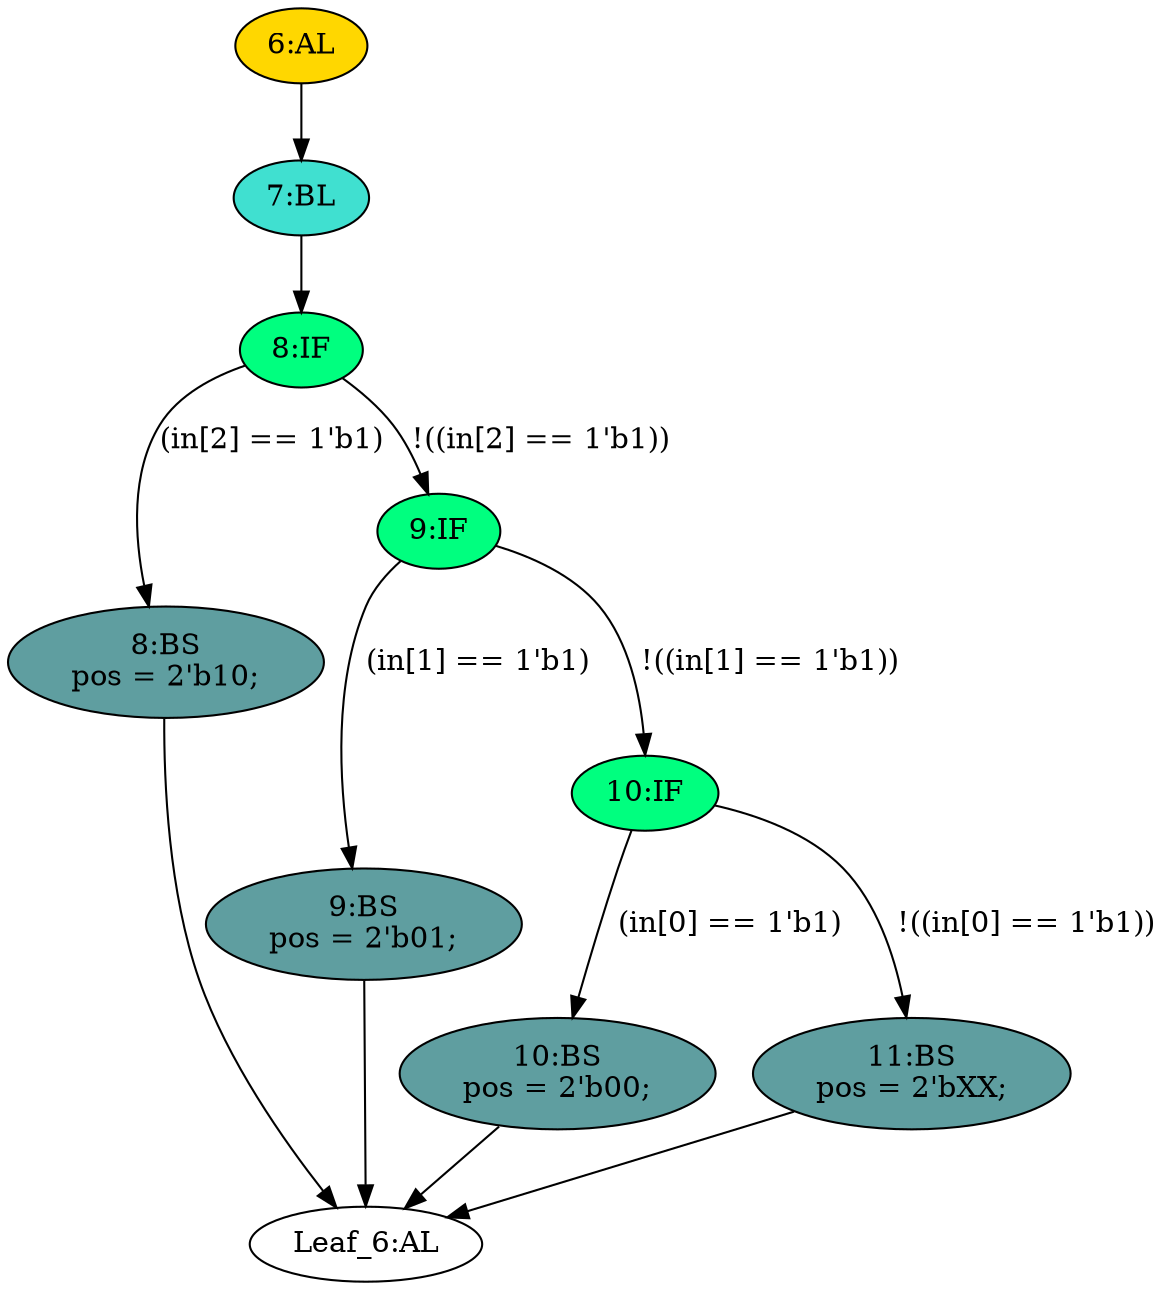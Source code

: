 strict digraph "" {
	node [label="\N"];
	"9:BS"	[ast="<pyverilog.vparser.ast.BlockingSubstitution object at 0x7fbee430f950>",
		fillcolor=cadetblue,
		label="9:BS
pos = 2'b01;",
		statements="[<pyverilog.vparser.ast.BlockingSubstitution object at 0x7fbee430f950>]",
		style=filled,
		typ=BlockingSubstitution];
	"Leaf_6:AL"	[def_var="['pos']",
		label="Leaf_6:AL"];
	"9:BS" -> "Leaf_6:AL"	[cond="[]",
		lineno=None];
	"10:BS"	[ast="<pyverilog.vparser.ast.BlockingSubstitution object at 0x7fbee2b7e190>",
		fillcolor=cadetblue,
		label="10:BS
pos = 2'b00;",
		statements="[<pyverilog.vparser.ast.BlockingSubstitution object at 0x7fbee2b7e190>]",
		style=filled,
		typ=BlockingSubstitution];
	"10:BS" -> "Leaf_6:AL"	[cond="[]",
		lineno=None];
	"8:BS"	[ast="<pyverilog.vparser.ast.BlockingSubstitution object at 0x7fbee430fad0>",
		fillcolor=cadetblue,
		label="8:BS
pos = 2'b10;",
		statements="[<pyverilog.vparser.ast.BlockingSubstitution object at 0x7fbee430fad0>]",
		style=filled,
		typ=BlockingSubstitution];
	"8:BS" -> "Leaf_6:AL"	[cond="[]",
		lineno=None];
	"9:IF"	[ast="<pyverilog.vparser.ast.IfStatement object at 0x7fbee430fc10>",
		fillcolor=springgreen,
		label="9:IF",
		statements="[]",
		style=filled,
		typ=IfStatement];
	"9:IF" -> "9:BS"	[cond="['in']",
		label="(in[1] == 1'b1)",
		lineno=9];
	"10:IF"	[ast="<pyverilog.vparser.ast.IfStatement object at 0x7fbee2b7e990>",
		fillcolor=springgreen,
		label="10:IF",
		statements="[]",
		style=filled,
		typ=IfStatement];
	"9:IF" -> "10:IF"	[cond="['in']",
		label="!((in[1] == 1'b1))",
		lineno=9];
	"10:IF" -> "10:BS"	[cond="['in']",
		label="(in[0] == 1'b1)",
		lineno=10];
	"11:BS"	[ast="<pyverilog.vparser.ast.BlockingSubstitution object at 0x7fbee2b7ed50>",
		fillcolor=cadetblue,
		label="11:BS
pos = 2'bXX;",
		statements="[<pyverilog.vparser.ast.BlockingSubstitution object at 0x7fbee2b7ed50>]",
		style=filled,
		typ=BlockingSubstitution];
	"10:IF" -> "11:BS"	[cond="['in']",
		label="!((in[0] == 1'b1))",
		lineno=10];
	"11:BS" -> "Leaf_6:AL"	[cond="[]",
		lineno=None];
	"6:AL"	[ast="<pyverilog.vparser.ast.Always object at 0x7fbee430fd90>",
		clk_sens=False,
		fillcolor=gold,
		label="6:AL",
		sens="['in']",
		statements="[]",
		style=filled,
		typ=Always,
		use_var="['in']"];
	"7:BL"	[ast="<pyverilog.vparser.ast.Block object at 0x7fbee430fe90>",
		fillcolor=turquoise,
		label="7:BL",
		statements="[]",
		style=filled,
		typ=Block];
	"6:AL" -> "7:BL"	[cond="[]",
		lineno=None];
	"8:IF"	[ast="<pyverilog.vparser.ast.IfStatement object at 0x7fbee430fed0>",
		fillcolor=springgreen,
		label="8:IF",
		statements="[]",
		style=filled,
		typ=IfStatement];
	"8:IF" -> "8:BS"	[cond="['in']",
		label="(in[2] == 1'b1)",
		lineno=8];
	"8:IF" -> "9:IF"	[cond="['in']",
		label="!((in[2] == 1'b1))",
		lineno=8];
	"7:BL" -> "8:IF"	[cond="[]",
		lineno=None];
}
